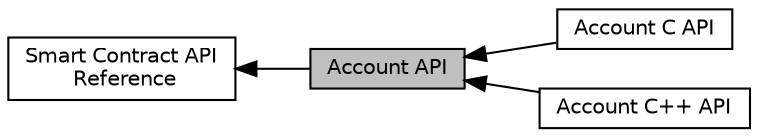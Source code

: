 digraph "Account API"
{
  edge [fontname="Helvetica",fontsize="10",labelfontname="Helvetica",labelfontsize="10"];
  node [fontname="Helvetica",fontsize="10",shape=record];
  rankdir=LR;
  Node0 [label="Account API",height=0.2,width=0.4,color="black", fillcolor="grey75", style="filled", fontcolor="black"];
  Node2 [label="Account C API",height=0.2,width=0.4,color="black", fillcolor="white", style="filled",URL="$group__accountcapi.html",tooltip="C API for querying account data. "];
  Node1 [label="Smart Contract API\l Reference",height=0.2,width=0.4,color="black", fillcolor="white", style="filled",URL="$group__contractdev.html",tooltip="Introduction to writing contracts for AAC.IO. "];
  Node3 [label="Account C++ API",height=0.2,width=0.4,color="black", fillcolor="white", style="filled",URL="$group__accountcppapi.html",tooltip="C++ API for querying account data, e.g. account balance. "];
  Node1->Node0 [shape=plaintext, dir="back", style="solid"];
  Node0->Node2 [shape=plaintext, dir="back", style="solid"];
  Node0->Node3 [shape=plaintext, dir="back", style="solid"];
}
